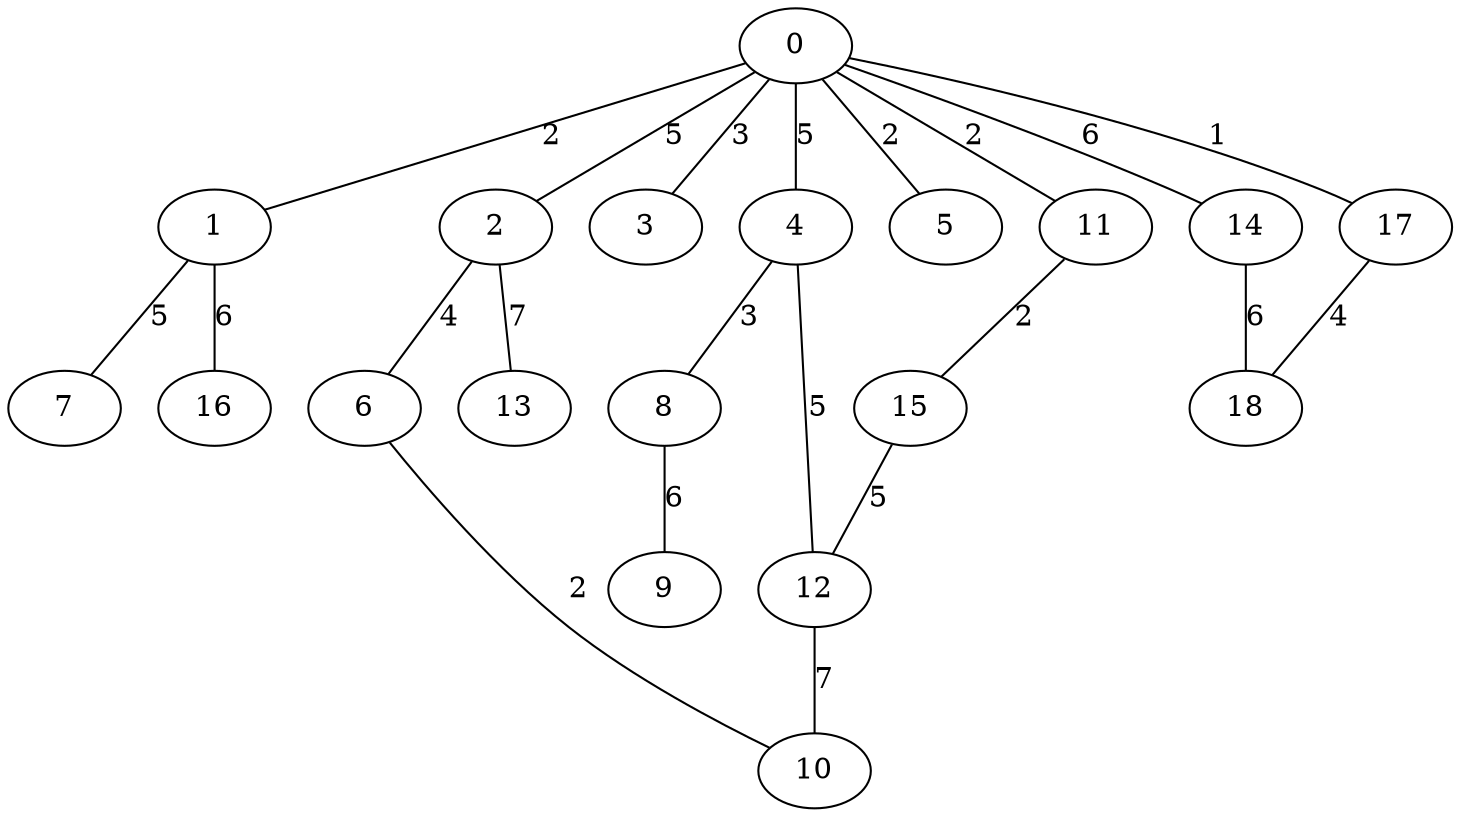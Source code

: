 graph g {
  0 [ habit = 1, size = 187, x = 6, y = 5 ]
  1 [ habit = 1, size = 210, x = 6, y = 3 ]
  2 [ habit = 8, size = 141, x = 3, y = 5 ]
  3 [ habit = 4, size = 288, x = 8, y = 6 ]
  4 [ base = 1, habit = 4, size = 179, x = 7, y = 7 ]
  5 [ habit = 7, size = 490, x = 5, y = 4 ]
  6 [ habit = 1, size = 166, x = 2, y = 6 ]
  7 [ habit = 10, size = 323, x = 5, y = 1 ]
  8 [ habit = 5, size = 297, x = 8, y = 8 ]
  9 [ habit = 11, size = 596, x = 10, y = 10 ]
  10 [ habit = 10, size = 146, x = 2, y = 8 ]
  11 [ habit = 2, size = 129, x = 5, y = 6 ]
  12 [ habit = 4, size = 88, x = 5, y = 9 ]
  13 [ habit = 7, size = 151, x = 1, y = 3 ]
  14 [ habit = 9, size = 57, x = 9, y = 5 ]
  15 [ habit = 5, size = 426, x = 4, y = 7 ]
  16 [ habit = 7, size = 194, x = 8, y = 1 ]
  17 [ habit = 4, size = 261, x = 8, y = 4 ]
  18 [ base = 2, habit = 2, size = 135, x = 10, y = 3 ]

  0 -- 1 [ label = 2, weight = 2 ]
  0 -- 2 [ label = 5, weight = 5 ]
  0 -- 3 [ label = 3, weight = 3 ]
  0 -- 4 [ label = 5, weight = 5 ]
  0 -- 5 [ label = 2, weight = 2 ]
  0 -- 11 [ label = 2, weight = 2 ]
  0 -- 14 [ label = 6, weight = 6 ]
  0 -- 17 [ label = 1, weight = 1 ]
  1 -- 16 [ label = 6, weight = 6 ]
  1 -- 7 [ label = 5, weight = 5 ]
  2 -- 6 [ label = 4, weight = 4 ]
  2 -- 13 [ label = 7, weight = 7 ]
  4 -- 8 [ label = 3, weight = 3 ]
  4 -- 12 [ label = 5, weight = 5 ]
  6 -- 10 [ label = 2, weight = 2 ]
  8 -- 9 [ label = 6, weight = 6 ]
  11 -- 15 [ label = 2, weight = 2 ]
  12 -- 10 [ label = 7, weight = 7 ]
  14 -- 18 [ label = 6, weight = 6 ]
  15 -- 12 [ label = 5, weight = 5 ]
  17 -- 18 [ label = 4, weight = 4 ]
}
